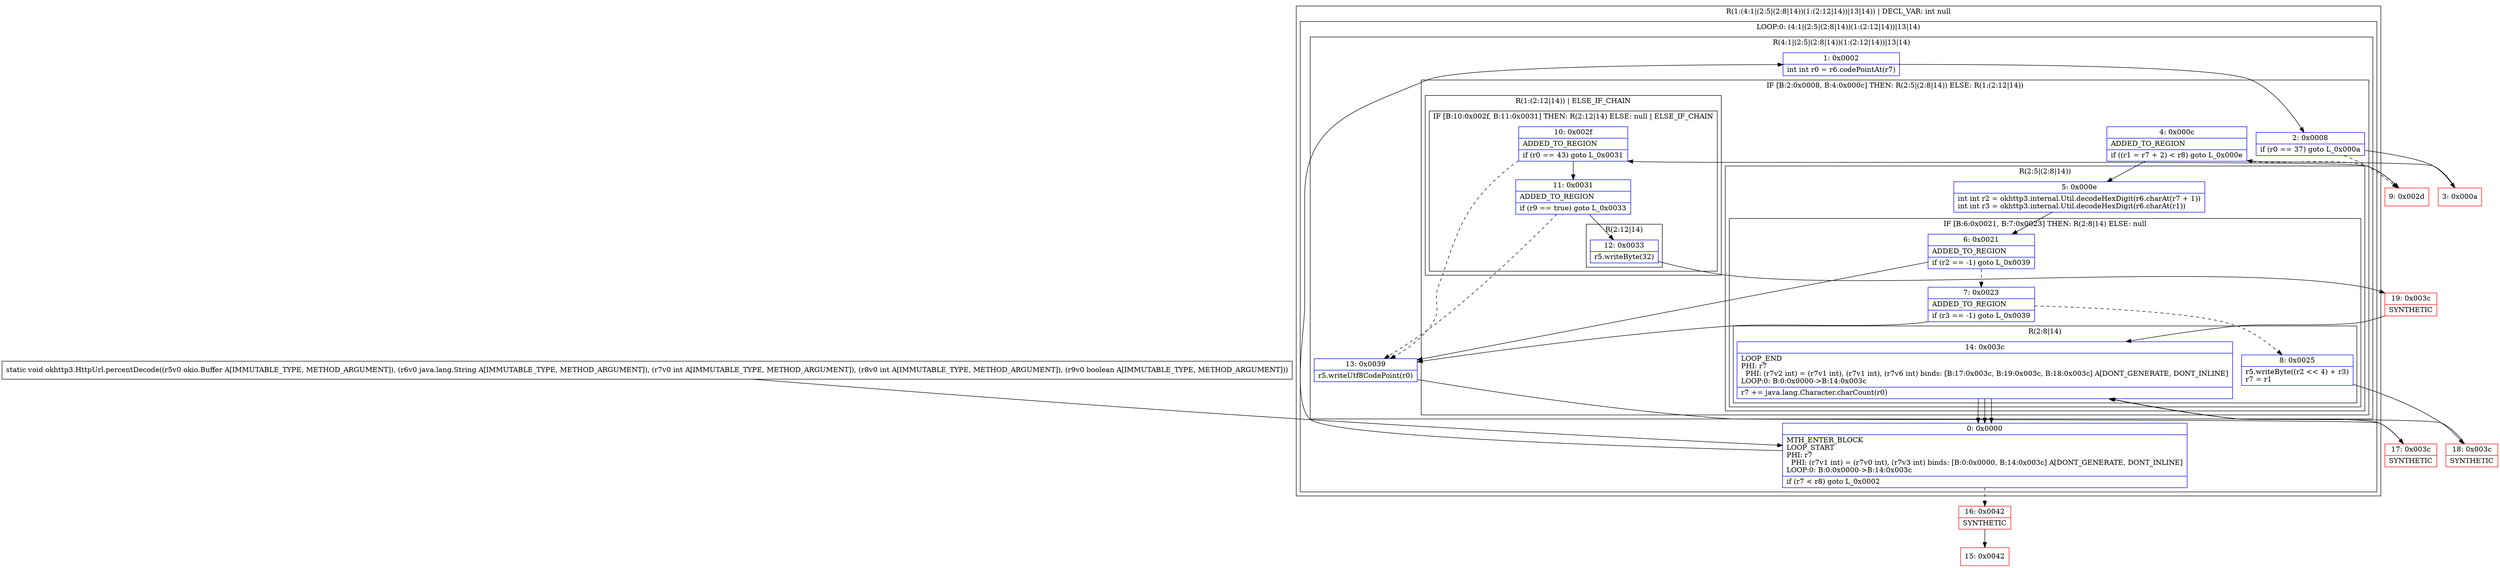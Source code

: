 digraph "CFG forokhttp3.HttpUrl.percentDecode(Lokio\/Buffer;Ljava\/lang\/String;IIZ)V" {
subgraph cluster_Region_1995896077 {
label = "R(1:(4:1|(2:5|(2:8|14))(1:(2:12|14))|13|14)) | DECL_VAR: int null\l";
node [shape=record,color=blue];
subgraph cluster_LoopRegion_1078546364 {
label = "LOOP:0: (4:1|(2:5|(2:8|14))(1:(2:12|14))|13|14)";
node [shape=record,color=blue];
Node_0 [shape=record,label="{0\:\ 0x0000|MTH_ENTER_BLOCK\lLOOP_START\lPHI: r7 \l  PHI: (r7v1 int) = (r7v0 int), (r7v3 int) binds: [B:0:0x0000, B:14:0x003c] A[DONT_GENERATE, DONT_INLINE]\lLOOP:0: B:0:0x0000\-\>B:14:0x003c\l|if (r7 \< r8) goto L_0x0002\l}"];
subgraph cluster_Region_1861047177 {
label = "R(4:1|(2:5|(2:8|14))(1:(2:12|14))|13|14)";
node [shape=record,color=blue];
Node_1 [shape=record,label="{1\:\ 0x0002|int int r0 = r6.codePointAt(r7)\l}"];
subgraph cluster_IfRegion_1906129725 {
label = "IF [B:2:0x0008, B:4:0x000c] THEN: R(2:5|(2:8|14)) ELSE: R(1:(2:12|14))";
node [shape=record,color=blue];
Node_2 [shape=record,label="{2\:\ 0x0008|if (r0 == 37) goto L_0x000a\l}"];
Node_4 [shape=record,label="{4\:\ 0x000c|ADDED_TO_REGION\l|if ((r1 = r7 + 2) \< r8) goto L_0x000e\l}"];
subgraph cluster_Region_1964052615 {
label = "R(2:5|(2:8|14))";
node [shape=record,color=blue];
Node_5 [shape=record,label="{5\:\ 0x000e|int int r2 = okhttp3.internal.Util.decodeHexDigit(r6.charAt(r7 + 1))\lint int r3 = okhttp3.internal.Util.decodeHexDigit(r6.charAt(r1))\l}"];
subgraph cluster_IfRegion_98302400 {
label = "IF [B:6:0x0021, B:7:0x0023] THEN: R(2:8|14) ELSE: null";
node [shape=record,color=blue];
Node_6 [shape=record,label="{6\:\ 0x0021|ADDED_TO_REGION\l|if (r2 == \-1) goto L_0x0039\l}"];
Node_7 [shape=record,label="{7\:\ 0x0023|ADDED_TO_REGION\l|if (r3 == \-1) goto L_0x0039\l}"];
subgraph cluster_Region_1817414952 {
label = "R(2:8|14)";
node [shape=record,color=blue];
Node_8 [shape=record,label="{8\:\ 0x0025|r5.writeByte((r2 \<\< 4) + r3)\lr7 = r1\l}"];
Node_14 [shape=record,label="{14\:\ 0x003c|LOOP_END\lPHI: r7 \l  PHI: (r7v2 int) = (r7v1 int), (r7v1 int), (r7v6 int) binds: [B:17:0x003c, B:19:0x003c, B:18:0x003c] A[DONT_GENERATE, DONT_INLINE]\lLOOP:0: B:0:0x0000\-\>B:14:0x003c\l|r7 += java.lang.Character.charCount(r0)\l}"];
}
}
}
subgraph cluster_Region_1350454120 {
label = "R(1:(2:12|14)) | ELSE_IF_CHAIN\l";
node [shape=record,color=blue];
subgraph cluster_IfRegion_1773727093 {
label = "IF [B:10:0x002f, B:11:0x0031] THEN: R(2:12|14) ELSE: null | ELSE_IF_CHAIN\l";
node [shape=record,color=blue];
Node_10 [shape=record,label="{10\:\ 0x002f|ADDED_TO_REGION\l|if (r0 == 43) goto L_0x0031\l}"];
Node_11 [shape=record,label="{11\:\ 0x0031|ADDED_TO_REGION\l|if (r9 == true) goto L_0x0033\l}"];
subgraph cluster_Region_1842186960 {
label = "R(2:12|14)";
node [shape=record,color=blue];
Node_12 [shape=record,label="{12\:\ 0x0033|r5.writeByte(32)\l}"];
Node_14 [shape=record,label="{14\:\ 0x003c|LOOP_END\lPHI: r7 \l  PHI: (r7v2 int) = (r7v1 int), (r7v1 int), (r7v6 int) binds: [B:17:0x003c, B:19:0x003c, B:18:0x003c] A[DONT_GENERATE, DONT_INLINE]\lLOOP:0: B:0:0x0000\-\>B:14:0x003c\l|r7 += java.lang.Character.charCount(r0)\l}"];
}
}
}
}
Node_13 [shape=record,label="{13\:\ 0x0039|r5.writeUtf8CodePoint(r0)\l}"];
Node_14 [shape=record,label="{14\:\ 0x003c|LOOP_END\lPHI: r7 \l  PHI: (r7v2 int) = (r7v1 int), (r7v1 int), (r7v6 int) binds: [B:17:0x003c, B:19:0x003c, B:18:0x003c] A[DONT_GENERATE, DONT_INLINE]\lLOOP:0: B:0:0x0000\-\>B:14:0x003c\l|r7 += java.lang.Character.charCount(r0)\l}"];
}
}
}
Node_3 [shape=record,color=red,label="{3\:\ 0x000a}"];
Node_9 [shape=record,color=red,label="{9\:\ 0x002d}"];
Node_15 [shape=record,color=red,label="{15\:\ 0x0042}"];
Node_16 [shape=record,color=red,label="{16\:\ 0x0042|SYNTHETIC\l}"];
Node_17 [shape=record,color=red,label="{17\:\ 0x003c|SYNTHETIC\l}"];
Node_18 [shape=record,color=red,label="{18\:\ 0x003c|SYNTHETIC\l}"];
Node_19 [shape=record,color=red,label="{19\:\ 0x003c|SYNTHETIC\l}"];
MethodNode[shape=record,label="{static void okhttp3.HttpUrl.percentDecode((r5v0 okio.Buffer A[IMMUTABLE_TYPE, METHOD_ARGUMENT]), (r6v0 java.lang.String A[IMMUTABLE_TYPE, METHOD_ARGUMENT]), (r7v0 int A[IMMUTABLE_TYPE, METHOD_ARGUMENT]), (r8v0 int A[IMMUTABLE_TYPE, METHOD_ARGUMENT]), (r9v0 boolean A[IMMUTABLE_TYPE, METHOD_ARGUMENT])) }"];
MethodNode -> Node_0;
Node_0 -> Node_1;
Node_0 -> Node_16[style=dashed];
Node_1 -> Node_2;
Node_2 -> Node_3;
Node_2 -> Node_9[style=dashed];
Node_4 -> Node_5;
Node_4 -> Node_9[style=dashed];
Node_5 -> Node_6;
Node_6 -> Node_7[style=dashed];
Node_6 -> Node_13;
Node_7 -> Node_8[style=dashed];
Node_7 -> Node_13;
Node_8 -> Node_18;
Node_14 -> Node_0;
Node_10 -> Node_11;
Node_10 -> Node_13[style=dashed];
Node_11 -> Node_12;
Node_11 -> Node_13[style=dashed];
Node_12 -> Node_19;
Node_14 -> Node_0;
Node_13 -> Node_17;
Node_14 -> Node_0;
Node_3 -> Node_4;
Node_9 -> Node_10;
Node_16 -> Node_15;
Node_17 -> Node_14;
Node_18 -> Node_14;
Node_19 -> Node_14;
}


